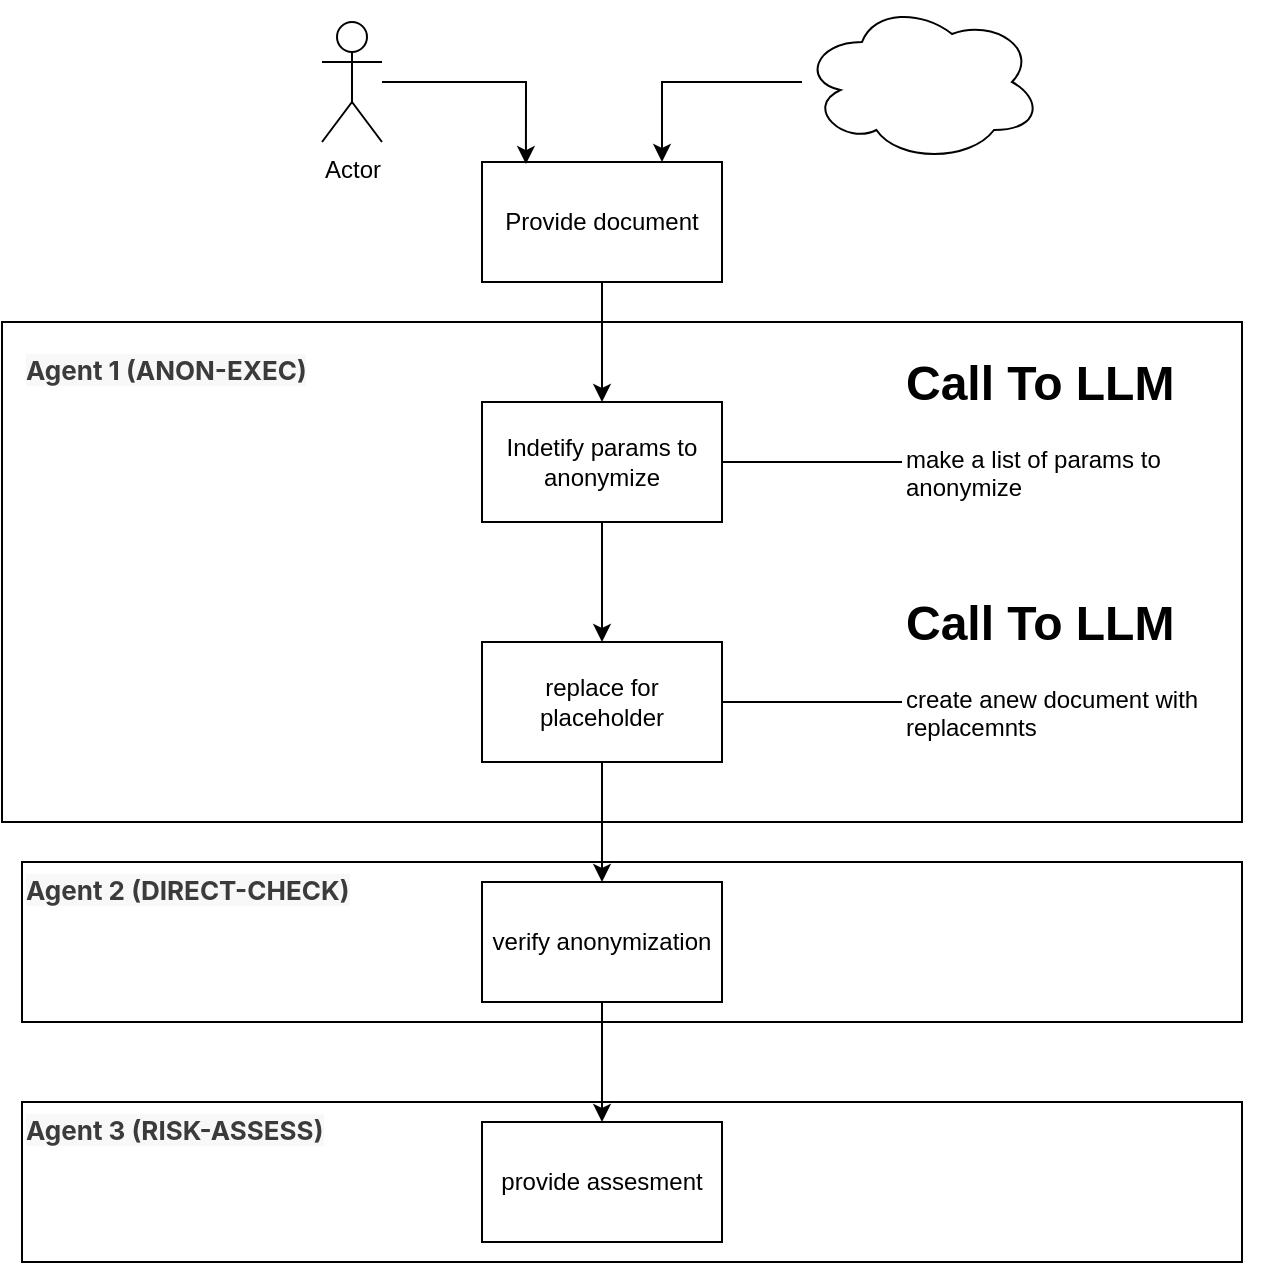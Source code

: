 <mxfile version="28.1.2">
  <diagram name="Page-1" id="2wuB2iruMtVq6wPyK6io">
    <mxGraphModel dx="1234" dy="912" grid="1" gridSize="10" guides="1" tooltips="1" connect="1" arrows="1" fold="1" page="1" pageScale="1" pageWidth="850" pageHeight="1100" math="0" shadow="0">
      <root>
        <mxCell id="0" />
        <mxCell id="1" parent="0" />
        <mxCell id="14xVmfqpKcjOKhDIpTF0-22" value="&lt;strong style=&quot;color: rgb(59, 59, 59); font-family: -apple-system, &amp;quot;system-ui&amp;quot;, &amp;quot;Segoe UI&amp;quot;, Roboto, sans-serif; font-size: 13px; background-color: rgb(248, 248, 248);&quot;&gt;Agent 3 (RISK-ASSESS)&lt;/strong&gt;" style="rounded=0;whiteSpace=wrap;html=1;align=left;verticalAlign=top;" vertex="1" parent="1">
          <mxGeometry x="100" y="550" width="610" height="80" as="geometry" />
        </mxCell>
        <mxCell id="14xVmfqpKcjOKhDIpTF0-17" value="&lt;strong style=&quot;color: rgb(59, 59, 59); font-family: -apple-system, &amp;quot;system-ui&amp;quot;, &amp;quot;Segoe UI&amp;quot;, Roboto, sans-serif; font-size: 13px; font-style: normal; font-variant-ligatures: normal; font-variant-caps: normal; letter-spacing: normal; orphans: 2; text-indent: 0px; text-transform: none; widows: 2; word-spacing: 0px; -webkit-text-stroke-width: 0px; white-space: normal; background-color: rgb(248, 248, 248); text-decoration-thickness: initial; text-decoration-style: initial; text-decoration-color: initial;&quot;&gt;Agent 2 (DIRECT-CHECK)&lt;/strong&gt;" style="rounded=0;whiteSpace=wrap;html=1;align=left;verticalAlign=top;" vertex="1" parent="1">
          <mxGeometry x="100" y="430" width="610" height="80" as="geometry" />
        </mxCell>
        <mxCell id="14xVmfqpKcjOKhDIpTF0-16" value="" style="rounded=0;whiteSpace=wrap;html=1;" vertex="1" parent="1">
          <mxGeometry x="90" y="160" width="620" height="250" as="geometry" />
        </mxCell>
        <mxCell id="14xVmfqpKcjOKhDIpTF0-6" value="" style="edgeStyle=orthogonalEdgeStyle;rounded=0;orthogonalLoop=1;jettySize=auto;html=1;" edge="1" parent="1" source="14xVmfqpKcjOKhDIpTF0-1" target="14xVmfqpKcjOKhDIpTF0-2">
          <mxGeometry relative="1" as="geometry" />
        </mxCell>
        <mxCell id="14xVmfqpKcjOKhDIpTF0-1" value="Provide document" style="rounded=0;whiteSpace=wrap;html=1;" vertex="1" parent="1">
          <mxGeometry x="330" y="80" width="120" height="60" as="geometry" />
        </mxCell>
        <mxCell id="14xVmfqpKcjOKhDIpTF0-7" value="" style="edgeStyle=orthogonalEdgeStyle;rounded=0;orthogonalLoop=1;jettySize=auto;html=1;" edge="1" parent="1" source="14xVmfqpKcjOKhDIpTF0-2" target="14xVmfqpKcjOKhDIpTF0-3">
          <mxGeometry relative="1" as="geometry" />
        </mxCell>
        <mxCell id="14xVmfqpKcjOKhDIpTF0-2" value="Indetify params to anonymize" style="rounded=0;whiteSpace=wrap;html=1;" vertex="1" parent="1">
          <mxGeometry x="330" y="200" width="120" height="60" as="geometry" />
        </mxCell>
        <mxCell id="14xVmfqpKcjOKhDIpTF0-8" value="" style="edgeStyle=orthogonalEdgeStyle;rounded=0;orthogonalLoop=1;jettySize=auto;html=1;" edge="1" parent="1" source="14xVmfqpKcjOKhDIpTF0-3" target="14xVmfqpKcjOKhDIpTF0-4">
          <mxGeometry relative="1" as="geometry" />
        </mxCell>
        <mxCell id="14xVmfqpKcjOKhDIpTF0-3" value="replace for placeholder" style="rounded=0;whiteSpace=wrap;html=1;" vertex="1" parent="1">
          <mxGeometry x="330" y="320" width="120" height="60" as="geometry" />
        </mxCell>
        <mxCell id="14xVmfqpKcjOKhDIpTF0-9" value="" style="edgeStyle=orthogonalEdgeStyle;rounded=0;orthogonalLoop=1;jettySize=auto;html=1;" edge="1" parent="1" source="14xVmfqpKcjOKhDIpTF0-4" target="14xVmfqpKcjOKhDIpTF0-5">
          <mxGeometry relative="1" as="geometry" />
        </mxCell>
        <mxCell id="14xVmfqpKcjOKhDIpTF0-4" value="verify anonymization" style="rounded=0;whiteSpace=wrap;html=1;" vertex="1" parent="1">
          <mxGeometry x="330" y="440" width="120" height="60" as="geometry" />
        </mxCell>
        <mxCell id="14xVmfqpKcjOKhDIpTF0-5" value="provide assesment" style="rounded=0;whiteSpace=wrap;html=1;" vertex="1" parent="1">
          <mxGeometry x="330" y="560" width="120" height="60" as="geometry" />
        </mxCell>
        <mxCell id="14xVmfqpKcjOKhDIpTF0-14" style="edgeStyle=orthogonalEdgeStyle;rounded=0;orthogonalLoop=1;jettySize=auto;html=1;entryX=1;entryY=0.5;entryDx=0;entryDy=0;endArrow=none;endFill=0;" edge="1" parent="1" source="14xVmfqpKcjOKhDIpTF0-12" target="14xVmfqpKcjOKhDIpTF0-2">
          <mxGeometry relative="1" as="geometry" />
        </mxCell>
        <mxCell id="14xVmfqpKcjOKhDIpTF0-12" value="&lt;h1 style=&quot;margin-top: 0px;&quot;&gt;&lt;span style=&quot;background-color: transparent; color: light-dark(rgb(0, 0, 0), rgb(255, 255, 255));&quot;&gt;Call To LLM&lt;/span&gt;&lt;/h1&gt;&lt;div&gt;&lt;span style=&quot;background-color: transparent; color: light-dark(rgb(0, 0, 0), rgb(255, 255, 255));&quot;&gt;make a list of params to anonymize&lt;/span&gt;&lt;/div&gt;" style="text;html=1;whiteSpace=wrap;overflow=hidden;rounded=0;" vertex="1" parent="1">
          <mxGeometry x="540" y="170" width="180" height="120" as="geometry" />
        </mxCell>
        <mxCell id="14xVmfqpKcjOKhDIpTF0-13" value="&lt;h1 style=&quot;margin-top: 0px;&quot;&gt;&lt;span style=&quot;background-color: transparent; color: light-dark(rgb(0, 0, 0), rgb(255, 255, 255));&quot;&gt;Call To LLM&lt;/span&gt;&lt;/h1&gt;&lt;div&gt;&lt;span style=&quot;background-color: transparent; color: light-dark(rgb(0, 0, 0), rgb(255, 255, 255));&quot;&gt;create anew document with replacemnts&lt;/span&gt;&lt;/div&gt;" style="text;html=1;whiteSpace=wrap;overflow=hidden;rounded=0;" vertex="1" parent="1">
          <mxGeometry x="540" y="290" width="180" height="120" as="geometry" />
        </mxCell>
        <mxCell id="14xVmfqpKcjOKhDIpTF0-15" style="edgeStyle=orthogonalEdgeStyle;rounded=0;orthogonalLoop=1;jettySize=auto;html=1;entryX=1;entryY=0.5;entryDx=0;entryDy=0;endArrow=none;endFill=0;exitX=0;exitY=0.5;exitDx=0;exitDy=0;" edge="1" parent="1" source="14xVmfqpKcjOKhDIpTF0-13" target="14xVmfqpKcjOKhDIpTF0-3">
          <mxGeometry relative="1" as="geometry">
            <mxPoint x="560" y="230" as="sourcePoint" />
            <mxPoint x="470" y="230" as="targetPoint" />
          </mxGeometry>
        </mxCell>
        <mxCell id="14xVmfqpKcjOKhDIpTF0-18" value="Actor" style="shape=umlActor;verticalLabelPosition=bottom;verticalAlign=top;html=1;outlineConnect=0;" vertex="1" parent="1">
          <mxGeometry x="250" y="10" width="30" height="60" as="geometry" />
        </mxCell>
        <mxCell id="14xVmfqpKcjOKhDIpTF0-19" style="edgeStyle=orthogonalEdgeStyle;rounded=0;orthogonalLoop=1;jettySize=auto;html=1;entryX=0.183;entryY=0.017;entryDx=0;entryDy=0;entryPerimeter=0;" edge="1" parent="1" source="14xVmfqpKcjOKhDIpTF0-18" target="14xVmfqpKcjOKhDIpTF0-1">
          <mxGeometry relative="1" as="geometry" />
        </mxCell>
        <mxCell id="14xVmfqpKcjOKhDIpTF0-20" value="&lt;strong style=&quot;color: rgb(59, 59, 59); font-family: -apple-system, &amp;quot;system-ui&amp;quot;, &amp;quot;Segoe UI&amp;quot;, Roboto, sans-serif; font-size: 13px; font-style: normal; font-variant-ligatures: normal; font-variant-caps: normal; letter-spacing: normal; orphans: 2; text-indent: 0px; text-transform: none; widows: 2; word-spacing: 0px; -webkit-text-stroke-width: 0px; white-space: normal; background-color: rgb(248, 248, 248); text-decoration-thickness: initial; text-decoration-style: initial; text-decoration-color: initial;&quot;&gt;Agent 1 (ANON-EXEC)&lt;/strong&gt;" style="text;whiteSpace=wrap;html=1;align=left;" vertex="1" parent="1">
          <mxGeometry x="100" y="170" width="180" height="40" as="geometry" />
        </mxCell>
        <mxCell id="14xVmfqpKcjOKhDIpTF0-24" style="edgeStyle=orthogonalEdgeStyle;rounded=0;orthogonalLoop=1;jettySize=auto;html=1;entryX=0.75;entryY=0;entryDx=0;entryDy=0;" edge="1" parent="1" source="14xVmfqpKcjOKhDIpTF0-23" target="14xVmfqpKcjOKhDIpTF0-1">
          <mxGeometry relative="1" as="geometry" />
        </mxCell>
        <mxCell id="14xVmfqpKcjOKhDIpTF0-23" value="" style="ellipse;shape=cloud;whiteSpace=wrap;html=1;" vertex="1" parent="1">
          <mxGeometry x="490" width="120" height="80" as="geometry" />
        </mxCell>
      </root>
    </mxGraphModel>
  </diagram>
</mxfile>
